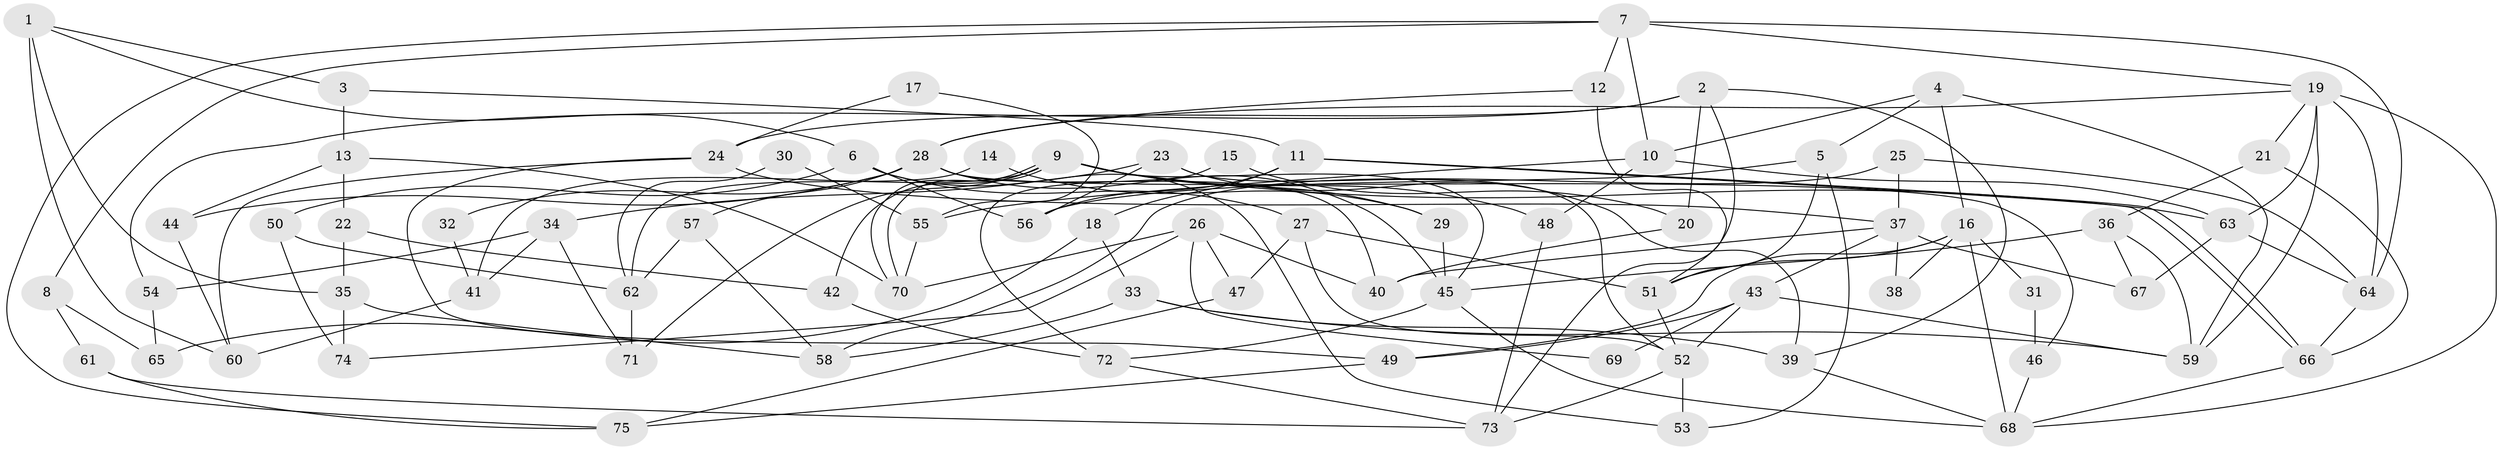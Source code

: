 // Generated by graph-tools (version 1.1) at 2025/11/02/27/25 16:11:23]
// undirected, 75 vertices, 150 edges
graph export_dot {
graph [start="1"]
  node [color=gray90,style=filled];
  1;
  2;
  3;
  4;
  5;
  6;
  7;
  8;
  9;
  10;
  11;
  12;
  13;
  14;
  15;
  16;
  17;
  18;
  19;
  20;
  21;
  22;
  23;
  24;
  25;
  26;
  27;
  28;
  29;
  30;
  31;
  32;
  33;
  34;
  35;
  36;
  37;
  38;
  39;
  40;
  41;
  42;
  43;
  44;
  45;
  46;
  47;
  48;
  49;
  50;
  51;
  52;
  53;
  54;
  55;
  56;
  57;
  58;
  59;
  60;
  61;
  62;
  63;
  64;
  65;
  66;
  67;
  68;
  69;
  70;
  71;
  72;
  73;
  74;
  75;
  1 -- 35;
  1 -- 3;
  1 -- 6;
  1 -- 60;
  2 -- 39;
  2 -- 24;
  2 -- 20;
  2 -- 54;
  2 -- 73;
  3 -- 11;
  3 -- 13;
  4 -- 59;
  4 -- 10;
  4 -- 5;
  4 -- 16;
  5 -- 51;
  5 -- 53;
  5 -- 56;
  6 -- 53;
  6 -- 27;
  6 -- 50;
  6 -- 56;
  7 -- 12;
  7 -- 8;
  7 -- 10;
  7 -- 19;
  7 -- 64;
  7 -- 75;
  8 -- 65;
  8 -- 61;
  9 -- 63;
  9 -- 70;
  9 -- 70;
  9 -- 29;
  9 -- 41;
  9 -- 42;
  9 -- 45;
  9 -- 48;
  9 -- 71;
  10 -- 48;
  10 -- 55;
  10 -- 63;
  11 -- 56;
  11 -- 66;
  11 -- 66;
  11 -- 18;
  12 -- 28;
  12 -- 51;
  13 -- 44;
  13 -- 22;
  13 -- 70;
  14 -- 29;
  14 -- 62;
  15 -- 20;
  15 -- 72;
  16 -- 68;
  16 -- 31;
  16 -- 38;
  16 -- 49;
  16 -- 51;
  17 -- 55;
  17 -- 24;
  18 -- 33;
  18 -- 65;
  19 -- 64;
  19 -- 21;
  19 -- 28;
  19 -- 59;
  19 -- 63;
  19 -- 68;
  20 -- 40;
  21 -- 66;
  21 -- 36;
  22 -- 42;
  22 -- 35;
  23 -- 52;
  23 -- 56;
  23 -- 34;
  23 -- 39;
  24 -- 37;
  24 -- 49;
  24 -- 60;
  25 -- 37;
  25 -- 64;
  25 -- 58;
  26 -- 40;
  26 -- 70;
  26 -- 47;
  26 -- 69;
  26 -- 74;
  27 -- 51;
  27 -- 47;
  27 -- 52;
  28 -- 45;
  28 -- 32;
  28 -- 40;
  28 -- 44;
  28 -- 46;
  28 -- 57;
  29 -- 45;
  30 -- 62;
  30 -- 55;
  31 -- 46;
  32 -- 41;
  33 -- 39;
  33 -- 59;
  33 -- 58;
  34 -- 41;
  34 -- 54;
  34 -- 71;
  35 -- 74;
  35 -- 58;
  36 -- 45;
  36 -- 59;
  36 -- 67;
  37 -- 43;
  37 -- 67;
  37 -- 38;
  37 -- 40;
  39 -- 68;
  41 -- 60;
  42 -- 72;
  43 -- 59;
  43 -- 49;
  43 -- 52;
  43 -- 69;
  44 -- 60;
  45 -- 68;
  45 -- 72;
  46 -- 68;
  47 -- 75;
  48 -- 73;
  49 -- 75;
  50 -- 62;
  50 -- 74;
  51 -- 52;
  52 -- 53;
  52 -- 73;
  54 -- 65;
  55 -- 70;
  57 -- 58;
  57 -- 62;
  61 -- 73;
  61 -- 75;
  62 -- 71;
  63 -- 64;
  63 -- 67;
  64 -- 66;
  66 -- 68;
  72 -- 73;
}
